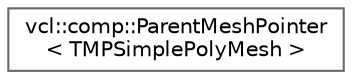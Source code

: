 digraph "Graphical Class Hierarchy"
{
 // LATEX_PDF_SIZE
  bgcolor="transparent";
  edge [fontname=Helvetica,fontsize=10,labelfontname=Helvetica,labelfontsize=10];
  node [fontname=Helvetica,fontsize=10,shape=box,height=0.2,width=0.4];
  rankdir="LR";
  Node0 [label="vcl::comp::ParentMeshPointer\l\< TMPSimplePolyMesh \>",height=0.2,width=0.4,color="grey40", fillcolor="white", style="filled",URL="$classvcl_1_1comp_1_1ParentMeshPointer.html",tooltip=" "];
}
